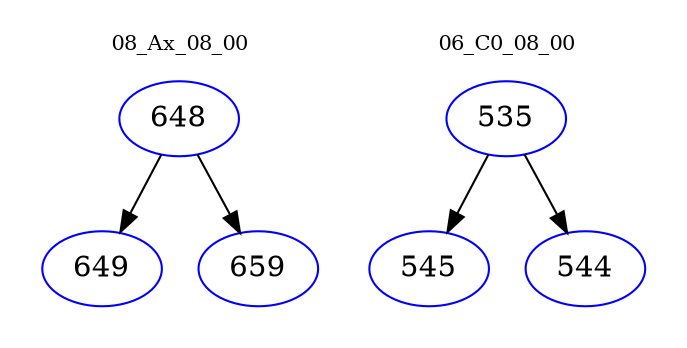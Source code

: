 digraph{
subgraph cluster_0 {
color = white
label = "08_Ax_08_00";
fontsize=10;
T0_648 [label="648", color="blue"]
T0_648 -> T0_649 [color="black"]
T0_649 [label="649", color="blue"]
T0_648 -> T0_659 [color="black"]
T0_659 [label="659", color="blue"]
}
subgraph cluster_1 {
color = white
label = "06_C0_08_00";
fontsize=10;
T1_535 [label="535", color="blue"]
T1_535 -> T1_545 [color="black"]
T1_545 [label="545", color="blue"]
T1_535 -> T1_544 [color="black"]
T1_544 [label="544", color="blue"]
}
}
